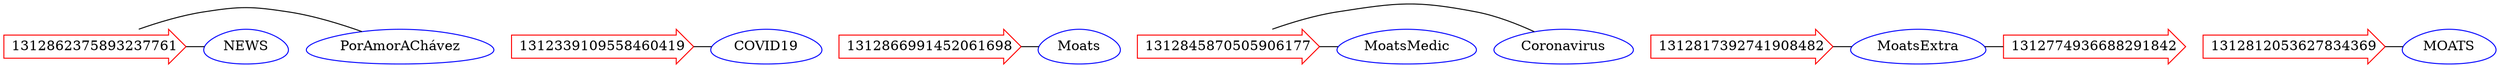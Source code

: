 graph {
	node [color=red shape=rarrow]
	1312862375893237761 [label=1312862375893237761]
	node [color=blue shape=egg]
	NEWS [label=NEWS]
	1312862375893237761 -- NEWS [constraint=false]
	node [color=blue shape=egg]
	"PorAmorAChávez" [label="PorAmorAChávez"]
	1312862375893237761 -- "PorAmorAChávez" [constraint=false]
	node [color=red shape=rarrow]
	1312339109558460419 [label=1312339109558460419]
	node [color=blue shape=egg]
	COVID19 [label=COVID19]
	1312339109558460419 -- COVID19 [constraint=false]
	node [color=red shape=rarrow]
	1312866991452061698 [label=1312866991452061698]
	node [color=blue shape=egg]
	Moats [label=Moats]
	1312866991452061698 -- Moats [constraint=false]
	node [color=red shape=rarrow]
	1312845870505906177 [label=1312845870505906177]
	node [color=blue shape=egg]
	MoatsMedic [label=MoatsMedic]
	1312845870505906177 -- MoatsMedic [constraint=false]
	node [color=blue shape=egg]
	Coronavirus [label=Coronavirus]
	1312845870505906177 -- Coronavirus [constraint=false]
	node [color=red shape=rarrow]
	1312817392741908482 [label=1312817392741908482]
	node [color=blue shape=egg]
	MoatsExtra [label=MoatsExtra]
	1312817392741908482 -- MoatsExtra [constraint=false]
	node [color=red shape=rarrow]
	1312812053627834369 [label=1312812053627834369]
	node [color=blue shape=egg]
	MOATS [label=MOATS]
	1312812053627834369 -- MOATS [constraint=false]
	node [color=red shape=rarrow]
	1312774936688291842 [label=1312774936688291842]
	node [color=blue shape=egg]
	MoatsExtra [label=MoatsExtra]
	1312774936688291842 -- MoatsExtra [constraint=false]
}
